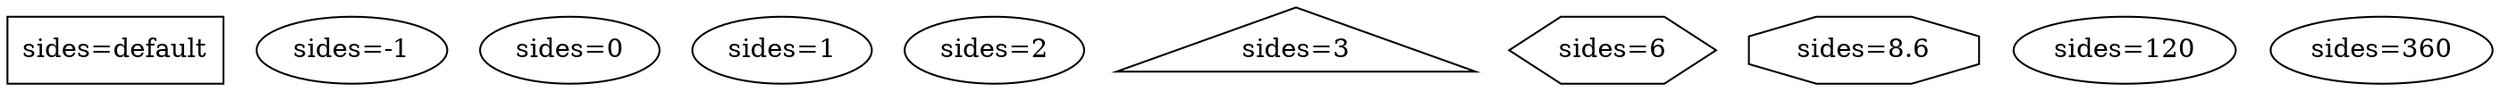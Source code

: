/* sides is a integer positive number of sides in a shape polygon */
digraph "sides"
{
 /* default sides is 4 resulting in a box shape */
 "a"[shape=polygon,label="sides=default"];
 /* negative number, no warning, shape is ellips */
 "b"[shape=polygon,sides="-1",label="sides=-1"];
 /* zero number, no warning, shape is ellips */
 "c"[shape=polygon,sides="0",label="sides=0"];
 /* too low number, no warning, shape is ellips */
 "d"[shape=polygon,sides="1",label="sides=1"];
 /* too low number, no warning, shape is ellips */
 "e"[shape=polygon,sides="2",label="sides=2"];
 /* lowest number, shape is triangle */
 "f"[shape=polygon,sides="3",label="sides=3"];
 "g"[shape=polygon,sides="6",label="sides=6"];
 /* floating point number when int expected */
 "h"[shape=polygon,sides="8.6",label="sides=8.6"];
 "i"[shape=polygon,sides="120",label="sides=120"];
 "j"[shape=polygon,sides="360",label="sides=360"];
}

